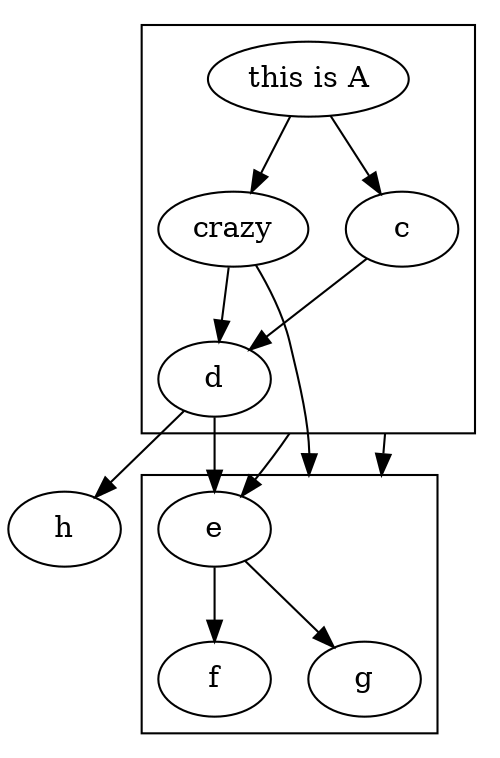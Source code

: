 digraph G {
compound=true;
subgraph cluster0 {
a [label="this is A"];
a -> b;
a -> c;
b -> d;
c -> d;
}
subgraph cluster1 {
e -> g;
e -> f;
}
b -> f [lhead=cluster1];
b [label="crazy"];
d -> e;
c -> g [ltail=cluster0,
lhead=cluster1];
c -> e [ltail=cluster0];
d -> h;
}